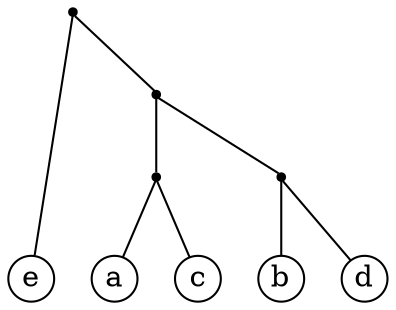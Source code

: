 graph G {
  node [shape=circle width=0.3 fixedsize=true height=0.3];
  edge [arrowType=none];
  {rank = same; a b c d e};
  node [shape=point width=default height=default];
  1 -- a;
  1 -- c;
  2 -- b;
  2 -- d;
  3 -- 1;
  3 -- 2;
  4 -- 3;
  4 -- e;
}
